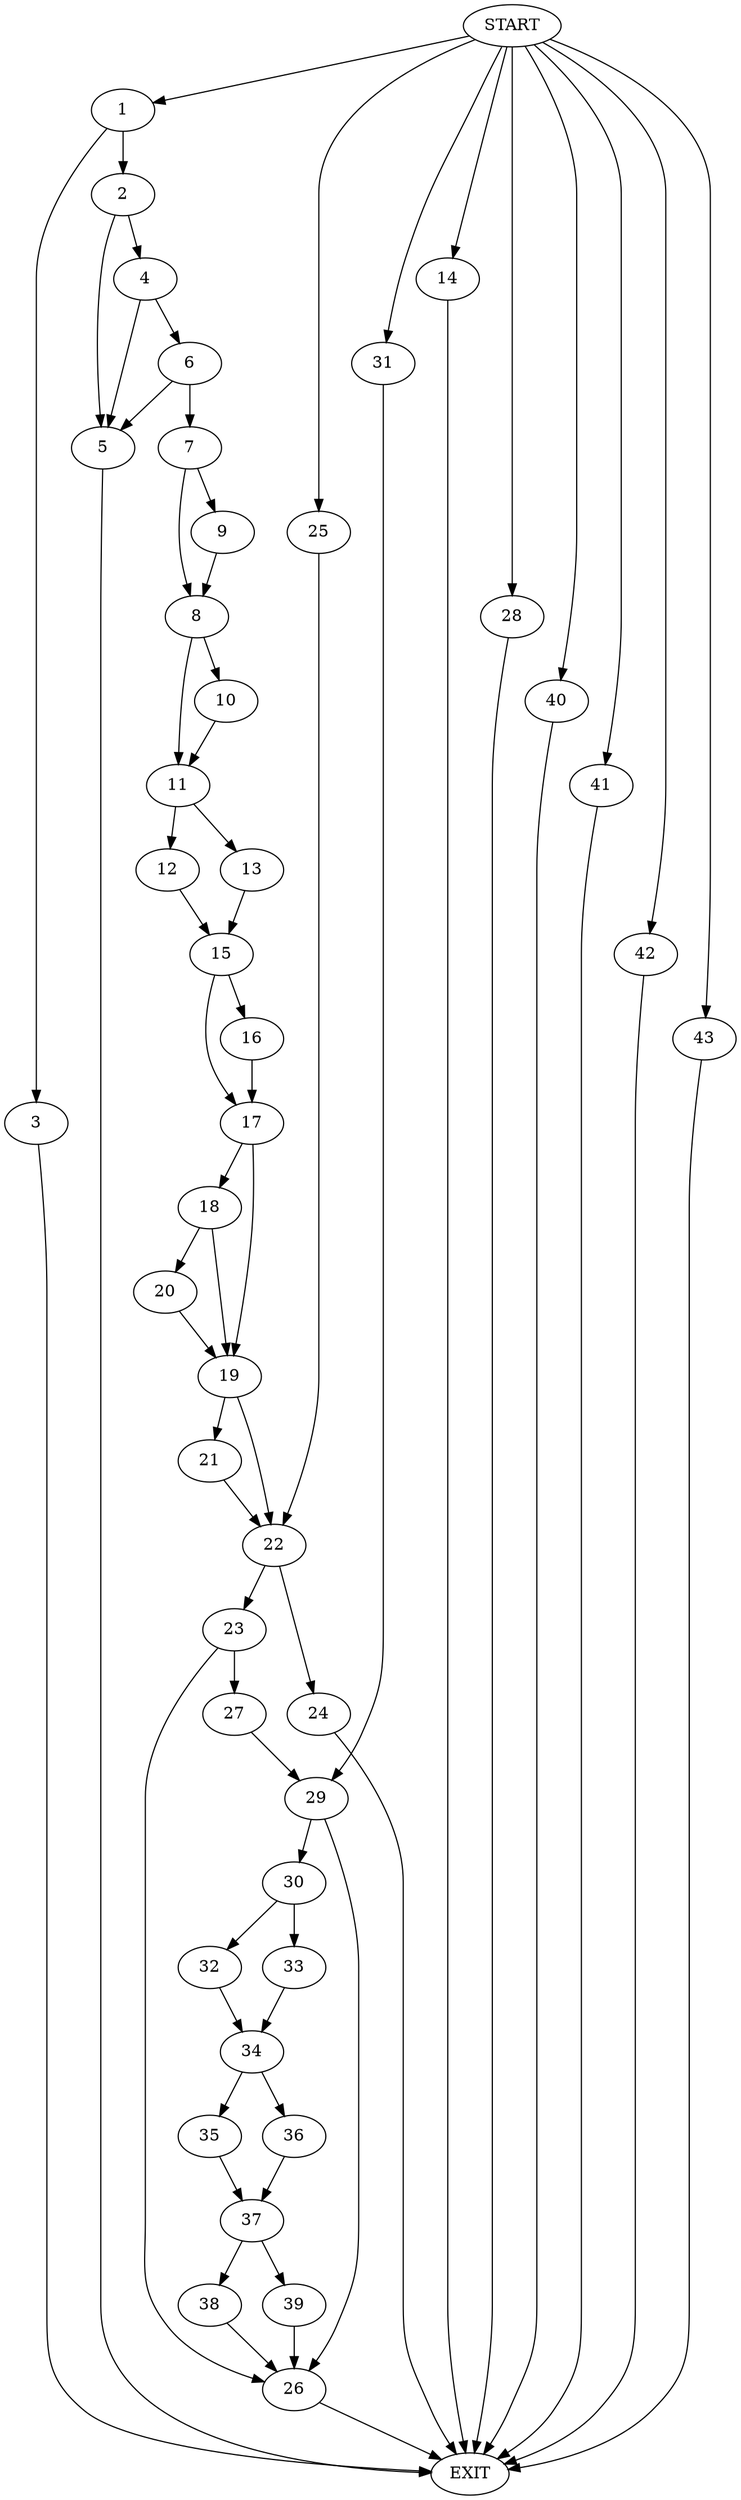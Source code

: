digraph {
0 [label="START"]
44 [label="EXIT"]
0 -> 1
1 -> 2
1 -> 3
3 -> 44
2 -> 4
2 -> 5
5 -> 44
4 -> 6
4 -> 5
6 -> 5
6 -> 7
7 -> 8
7 -> 9
8 -> 10
8 -> 11
9 -> 8
10 -> 11
11 -> 12
11 -> 13
0 -> 14
14 -> 44
12 -> 15
13 -> 15
15 -> 16
15 -> 17
17 -> 18
17 -> 19
16 -> 17
18 -> 20
18 -> 19
19 -> 21
19 -> 22
20 -> 19
22 -> 23
22 -> 24
21 -> 22
0 -> 25
25 -> 22
23 -> 26
23 -> 27
24 -> 44
0 -> 28
28 -> 44
26 -> 44
27 -> 29
29 -> 30
29 -> 26
0 -> 31
31 -> 29
30 -> 32
30 -> 33
33 -> 34
32 -> 34
34 -> 35
34 -> 36
36 -> 37
35 -> 37
37 -> 38
37 -> 39
38 -> 26
39 -> 26
0 -> 40
40 -> 44
0 -> 41
41 -> 44
0 -> 42
42 -> 44
0 -> 43
43 -> 44
}
